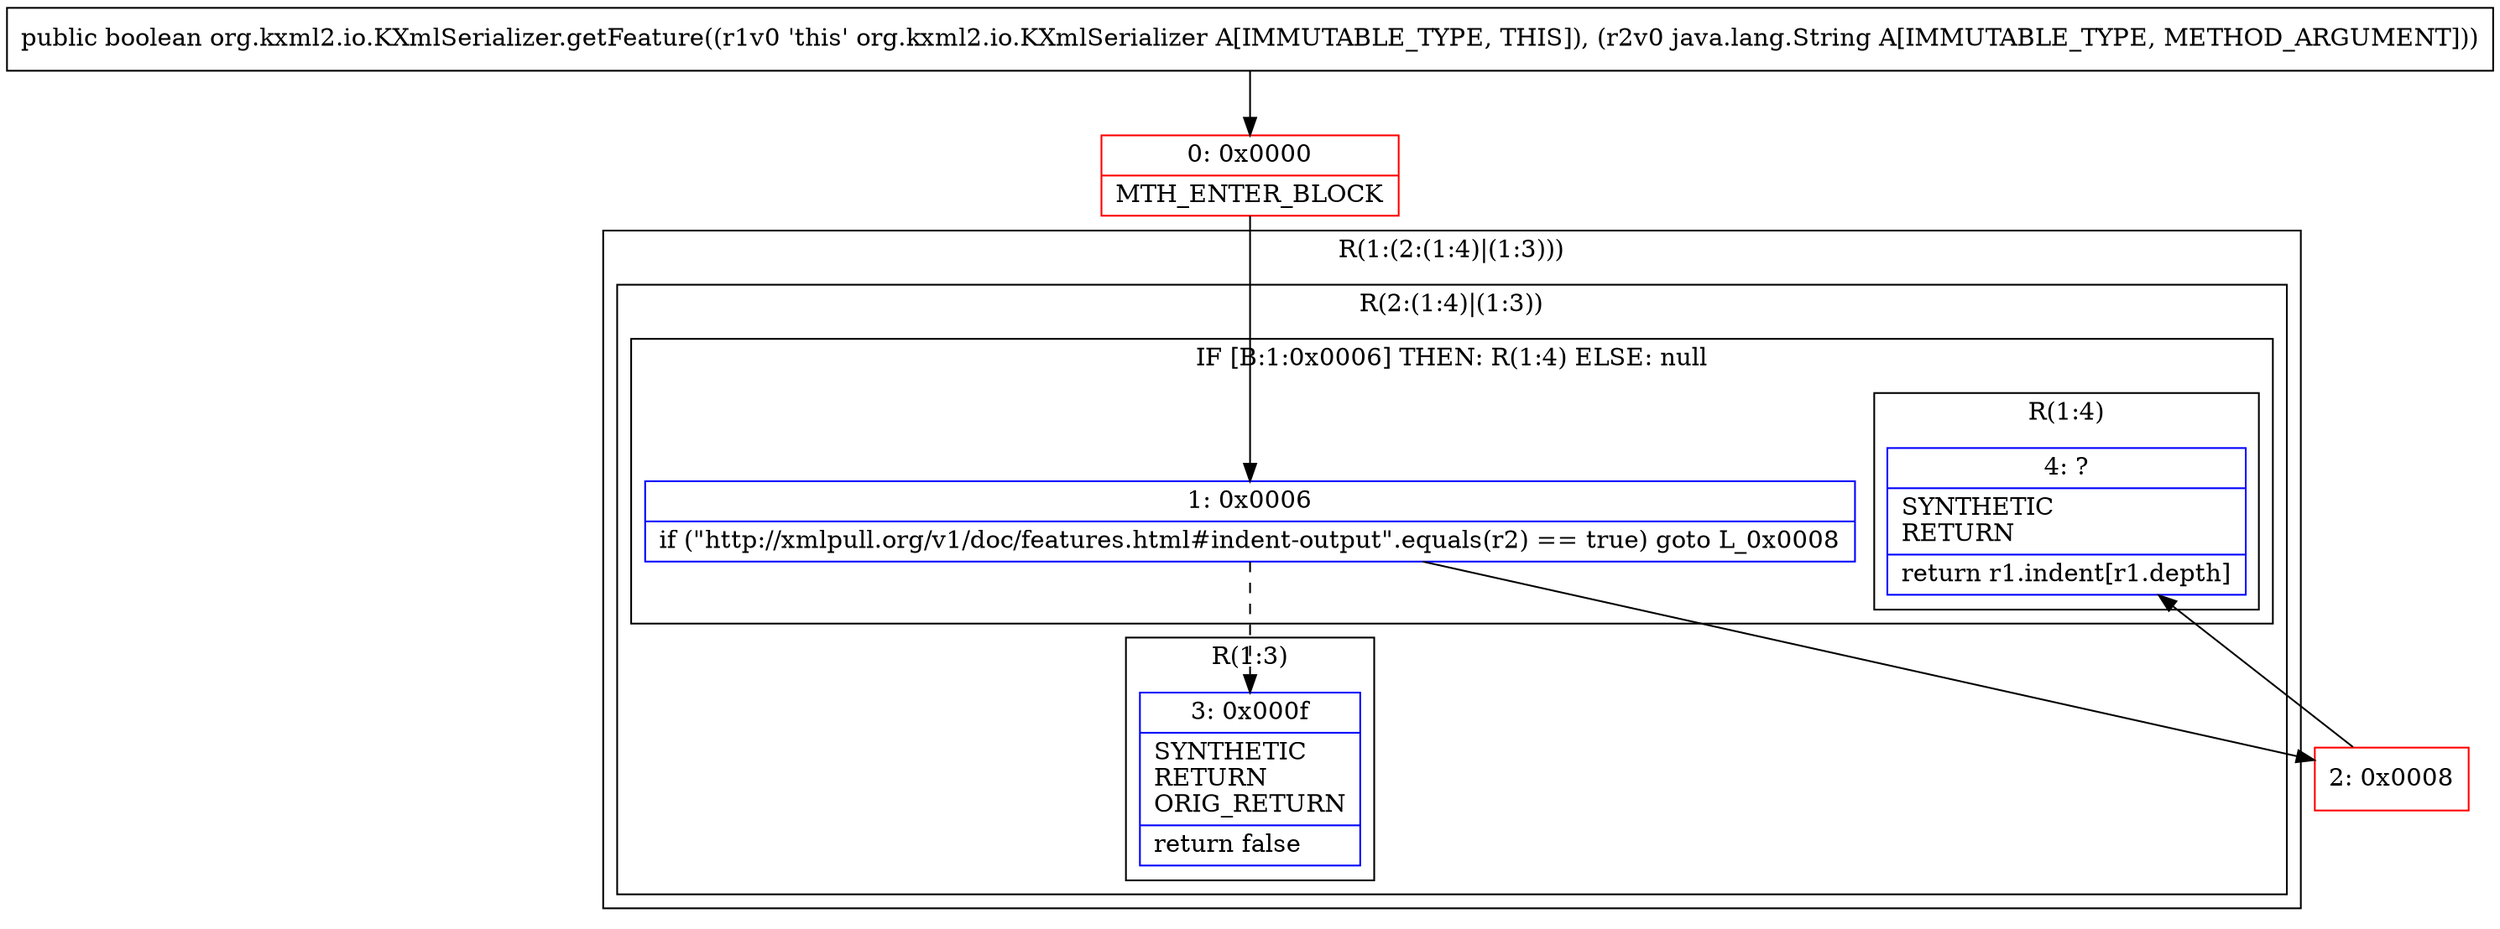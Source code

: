 digraph "CFG fororg.kxml2.io.KXmlSerializer.getFeature(Ljava\/lang\/String;)Z" {
subgraph cluster_Region_1431122719 {
label = "R(1:(2:(1:4)|(1:3)))";
node [shape=record,color=blue];
subgraph cluster_Region_2146430442 {
label = "R(2:(1:4)|(1:3))";
node [shape=record,color=blue];
subgraph cluster_IfRegion_1565309973 {
label = "IF [B:1:0x0006] THEN: R(1:4) ELSE: null";
node [shape=record,color=blue];
Node_1 [shape=record,label="{1\:\ 0x0006|if (\"http:\/\/xmlpull.org\/v1\/doc\/features.html#indent\-output\".equals(r2) == true) goto L_0x0008\l}"];
subgraph cluster_Region_1075429809 {
label = "R(1:4)";
node [shape=record,color=blue];
Node_4 [shape=record,label="{4\:\ ?|SYNTHETIC\lRETURN\l|return r1.indent[r1.depth]\l}"];
}
}
subgraph cluster_Region_2096158566 {
label = "R(1:3)";
node [shape=record,color=blue];
Node_3 [shape=record,label="{3\:\ 0x000f|SYNTHETIC\lRETURN\lORIG_RETURN\l|return false\l}"];
}
}
}
Node_0 [shape=record,color=red,label="{0\:\ 0x0000|MTH_ENTER_BLOCK\l}"];
Node_2 [shape=record,color=red,label="{2\:\ 0x0008}"];
MethodNode[shape=record,label="{public boolean org.kxml2.io.KXmlSerializer.getFeature((r1v0 'this' org.kxml2.io.KXmlSerializer A[IMMUTABLE_TYPE, THIS]), (r2v0 java.lang.String A[IMMUTABLE_TYPE, METHOD_ARGUMENT])) }"];
MethodNode -> Node_0;
Node_1 -> Node_2;
Node_1 -> Node_3[style=dashed];
Node_0 -> Node_1;
Node_2 -> Node_4;
}

